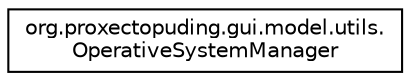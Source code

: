 digraph "Graphical Class Hierarchy"
{
  edge [fontname="Helvetica",fontsize="10",labelfontname="Helvetica",labelfontsize="10"];
  node [fontname="Helvetica",fontsize="10",shape=record];
  rankdir="LR";
  Node0 [label="org.proxectopuding.gui.model.utils.\lOperativeSystemManager",height=0.2,width=0.4,color="black", fillcolor="white", style="filled",URL="$classorg_1_1proxectopuding_1_1gui_1_1model_1_1utils_1_1OperativeSystemManager.html"];
}
